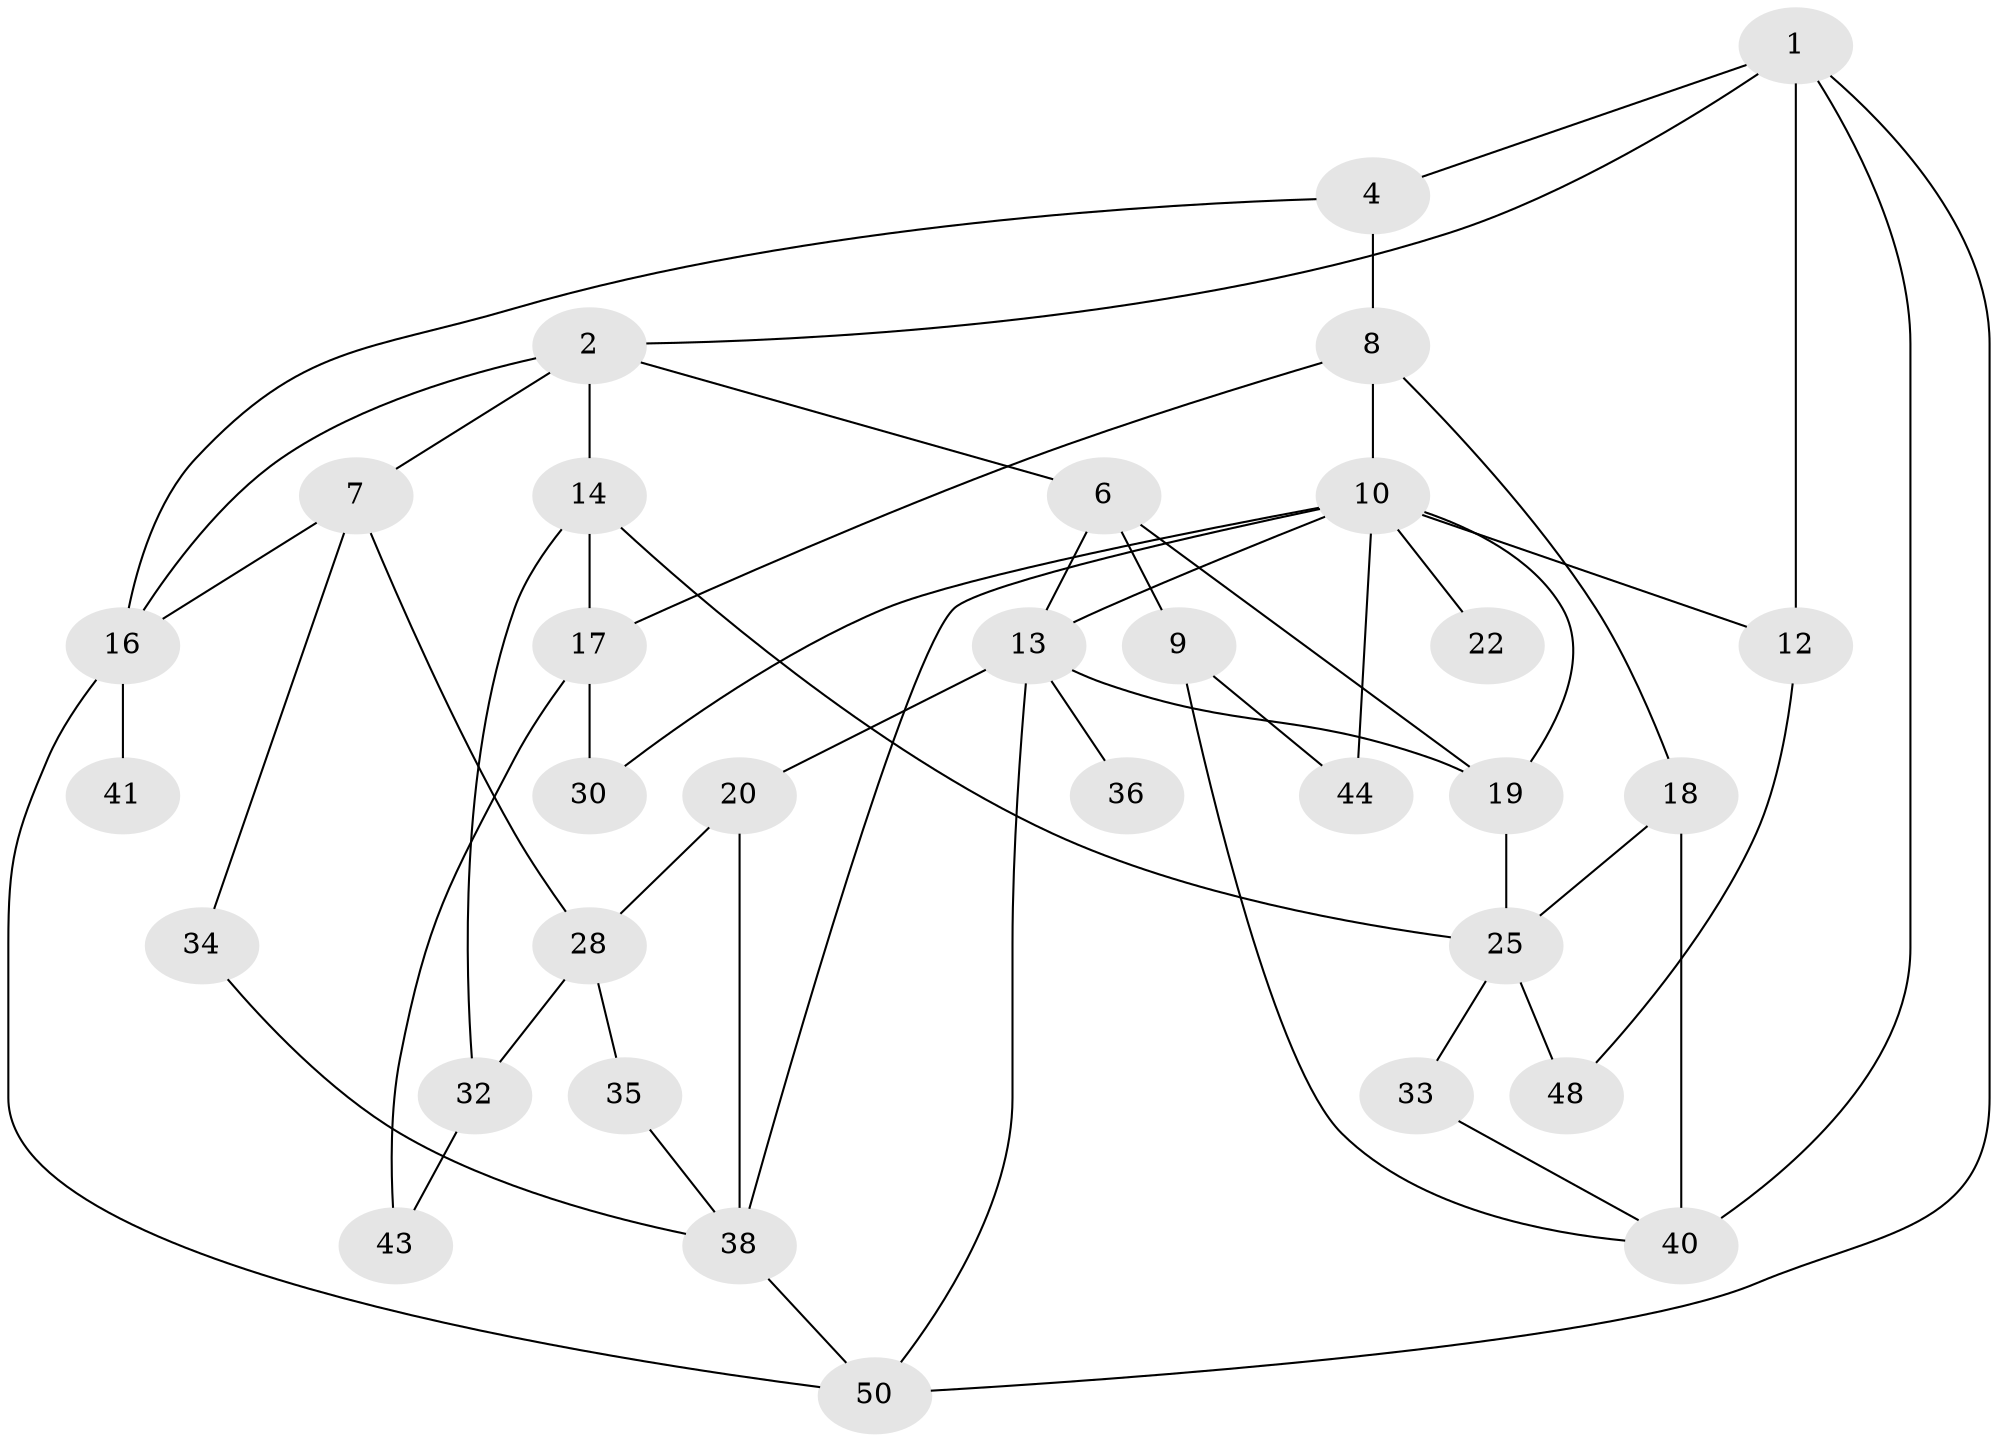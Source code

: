 // Generated by graph-tools (version 1.1) at 2025/23/03/03/25 07:23:32]
// undirected, 32 vertices, 55 edges
graph export_dot {
graph [start="1"]
  node [color=gray90,style=filled];
  1 [super="+3"];
  2 [super="+29"];
  4 [super="+5"];
  6 [super="+26"];
  7;
  8 [super="+46"];
  9;
  10 [super="+11"];
  12 [super="+21"];
  13 [super="+15"];
  14;
  16 [super="+24"];
  17 [super="+27"];
  18 [super="+37"];
  19 [super="+52"];
  20 [super="+23"];
  22;
  25 [super="+31"];
  28 [super="+47"];
  30;
  32 [super="+39"];
  33 [super="+42"];
  34 [super="+51"];
  35;
  36;
  38 [super="+49"];
  40 [super="+45"];
  41;
  43;
  44 [super="+53"];
  48;
  50;
  1 -- 2;
  1 -- 4;
  1 -- 50;
  1 -- 40;
  1 -- 12;
  2 -- 6;
  2 -- 7;
  2 -- 14;
  2 -- 16;
  4 -- 8;
  4 -- 16;
  6 -- 9;
  6 -- 13;
  6 -- 19;
  7 -- 28;
  7 -- 34;
  7 -- 16;
  8 -- 10;
  8 -- 18;
  8 -- 17;
  9 -- 44;
  9 -- 40;
  10 -- 12;
  10 -- 19;
  10 -- 22;
  10 -- 44;
  10 -- 38;
  10 -- 30;
  10 -- 13;
  12 -- 48;
  13 -- 50;
  13 -- 19;
  13 -- 20;
  13 -- 36;
  14 -- 17;
  14 -- 32;
  14 -- 25;
  16 -- 41;
  16 -- 50;
  17 -- 30;
  17 -- 43;
  18 -- 25;
  18 -- 40 [weight=2];
  19 -- 25;
  20 -- 38;
  20 -- 28;
  25 -- 33;
  25 -- 48;
  28 -- 35;
  28 -- 32 [weight=2];
  32 -- 43;
  33 -- 40;
  34 -- 38;
  35 -- 38;
  38 -- 50;
}
